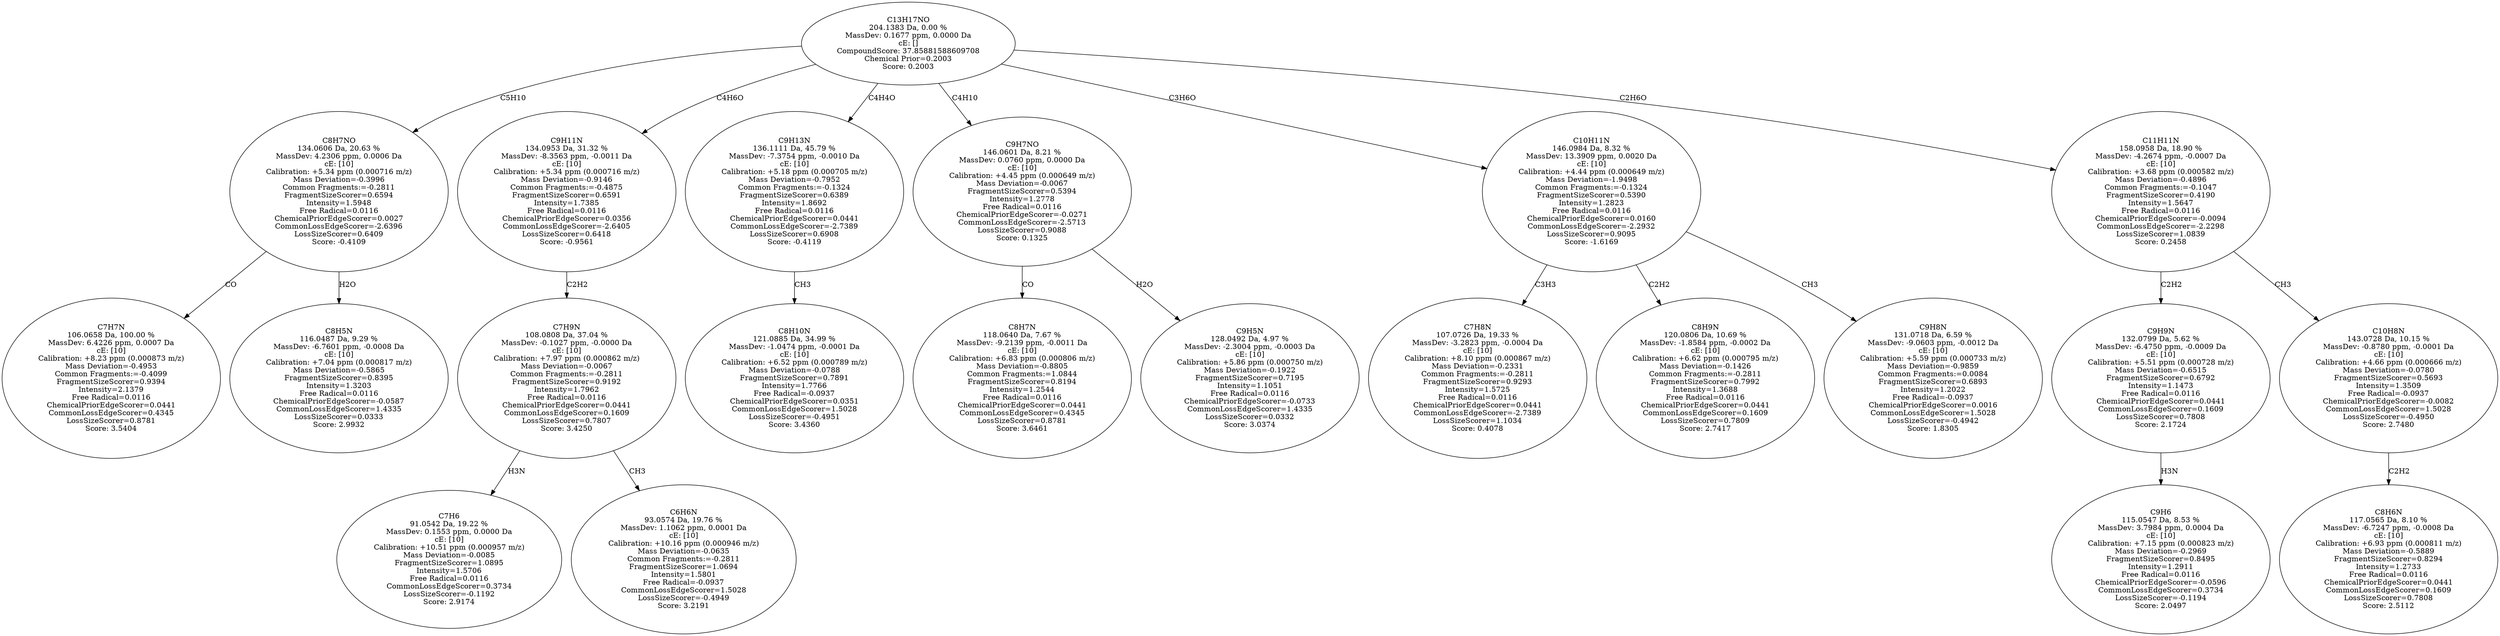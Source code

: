 strict digraph {
v1 [label="C7H7N\n106.0658 Da, 100.00 %\nMassDev: 6.4226 ppm, 0.0007 Da\ncE: [10]\nCalibration: +8.23 ppm (0.000873 m/z)\nMass Deviation=-0.4953\nCommon Fragments:=-0.4099\nFragmentSizeScorer=0.9394\nIntensity=2.1379\nFree Radical=0.0116\nChemicalPriorEdgeScorer=0.0441\nCommonLossEdgeScorer=0.4345\nLossSizeScorer=0.8781\nScore: 3.5404"];
v2 [label="C8H5N\n116.0487 Da, 9.29 %\nMassDev: -6.7601 ppm, -0.0008 Da\ncE: [10]\nCalibration: +7.04 ppm (0.000817 m/z)\nMass Deviation=-0.5865\nFragmentSizeScorer=0.8395\nIntensity=1.3203\nFree Radical=0.0116\nChemicalPriorEdgeScorer=-0.0587\nCommonLossEdgeScorer=1.4335\nLossSizeScorer=0.0333\nScore: 2.9932"];
v3 [label="C8H7NO\n134.0606 Da, 20.63 %\nMassDev: 4.2306 ppm, 0.0006 Da\ncE: [10]\nCalibration: +5.34 ppm (0.000716 m/z)\nMass Deviation=-0.3996\nCommon Fragments:=-0.2811\nFragmentSizeScorer=0.6594\nIntensity=1.5948\nFree Radical=0.0116\nChemicalPriorEdgeScorer=0.0027\nCommonLossEdgeScorer=-2.6396\nLossSizeScorer=0.6409\nScore: -0.4109"];
v4 [label="C7H6\n91.0542 Da, 19.22 %\nMassDev: 0.1553 ppm, 0.0000 Da\ncE: [10]\nCalibration: +10.51 ppm (0.000957 m/z)\nMass Deviation=-0.0085\nFragmentSizeScorer=1.0895\nIntensity=1.5706\nFree Radical=0.0116\nCommonLossEdgeScorer=0.3734\nLossSizeScorer=-0.1192\nScore: 2.9174"];
v5 [label="C6H6N\n93.0574 Da, 19.76 %\nMassDev: 1.1062 ppm, 0.0001 Da\ncE: [10]\nCalibration: +10.16 ppm (0.000946 m/z)\nMass Deviation=-0.0635\nCommon Fragments:=-0.2811\nFragmentSizeScorer=1.0694\nIntensity=1.5801\nFree Radical=-0.0937\nCommonLossEdgeScorer=1.5028\nLossSizeScorer=-0.4949\nScore: 3.2191"];
v6 [label="C7H9N\n108.0808 Da, 37.04 %\nMassDev: -0.1027 ppm, -0.0000 Da\ncE: [10]\nCalibration: +7.97 ppm (0.000862 m/z)\nMass Deviation=-0.0067\nCommon Fragments:=-0.2811\nFragmentSizeScorer=0.9192\nIntensity=1.7962\nFree Radical=0.0116\nChemicalPriorEdgeScorer=0.0441\nCommonLossEdgeScorer=0.1609\nLossSizeScorer=0.7807\nScore: 3.4250"];
v7 [label="C9H11N\n134.0953 Da, 31.32 %\nMassDev: -8.3563 ppm, -0.0011 Da\ncE: [10]\nCalibration: +5.34 ppm (0.000716 m/z)\nMass Deviation=-0.9146\nCommon Fragments:=-0.4875\nFragmentSizeScorer=0.6591\nIntensity=1.7385\nFree Radical=0.0116\nChemicalPriorEdgeScorer=0.0356\nCommonLossEdgeScorer=-2.6405\nLossSizeScorer=0.6418\nScore: -0.9561"];
v8 [label="C8H10N\n121.0885 Da, 34.99 %\nMassDev: -1.0474 ppm, -0.0001 Da\ncE: [10]\nCalibration: +6.52 ppm (0.000789 m/z)\nMass Deviation=-0.0788\nFragmentSizeScorer=0.7891\nIntensity=1.7766\nFree Radical=-0.0937\nChemicalPriorEdgeScorer=0.0351\nCommonLossEdgeScorer=1.5028\nLossSizeScorer=-0.4951\nScore: 3.4360"];
v9 [label="C9H13N\n136.1111 Da, 45.79 %\nMassDev: -7.3754 ppm, -0.0010 Da\ncE: [10]\nCalibration: +5.18 ppm (0.000705 m/z)\nMass Deviation=-0.7952\nCommon Fragments:=-0.1324\nFragmentSizeScorer=0.6389\nIntensity=1.8692\nFree Radical=0.0116\nChemicalPriorEdgeScorer=0.0441\nCommonLossEdgeScorer=-2.7389\nLossSizeScorer=0.6908\nScore: -0.4119"];
v10 [label="C8H7N\n118.0640 Da, 7.67 %\nMassDev: -9.2139 ppm, -0.0011 Da\ncE: [10]\nCalibration: +6.83 ppm (0.000806 m/z)\nMass Deviation=-0.8805\nCommon Fragments:=1.0844\nFragmentSizeScorer=0.8194\nIntensity=1.2544\nFree Radical=0.0116\nChemicalPriorEdgeScorer=0.0441\nCommonLossEdgeScorer=0.4345\nLossSizeScorer=0.8781\nScore: 3.6461"];
v11 [label="C9H5N\n128.0492 Da, 4.97 %\nMassDev: -2.3004 ppm, -0.0003 Da\ncE: [10]\nCalibration: +5.86 ppm (0.000750 m/z)\nMass Deviation=-0.1922\nFragmentSizeScorer=0.7195\nIntensity=1.1051\nFree Radical=0.0116\nChemicalPriorEdgeScorer=-0.0733\nCommonLossEdgeScorer=1.4335\nLossSizeScorer=0.0332\nScore: 3.0374"];
v12 [label="C9H7NO\n146.0601 Da, 8.21 %\nMassDev: 0.0760 ppm, 0.0000 Da\ncE: [10]\nCalibration: +4.45 ppm (0.000649 m/z)\nMass Deviation=-0.0067\nFragmentSizeScorer=0.5394\nIntensity=1.2778\nFree Radical=0.0116\nChemicalPriorEdgeScorer=-0.0271\nCommonLossEdgeScorer=-2.5713\nLossSizeScorer=0.9088\nScore: 0.1325"];
v13 [label="C7H8N\n107.0726 Da, 19.33 %\nMassDev: -3.2823 ppm, -0.0004 Da\ncE: [10]\nCalibration: +8.10 ppm (0.000867 m/z)\nMass Deviation=-0.2331\nCommon Fragments:=-0.2811\nFragmentSizeScorer=0.9293\nIntensity=1.5725\nFree Radical=0.0116\nChemicalPriorEdgeScorer=0.0441\nCommonLossEdgeScorer=-2.7389\nLossSizeScorer=1.1034\nScore: 0.4078"];
v14 [label="C8H9N\n120.0806 Da, 10.69 %\nMassDev: -1.8584 ppm, -0.0002 Da\ncE: [10]\nCalibration: +6.62 ppm (0.000795 m/z)\nMass Deviation=-0.1426\nCommon Fragments:=-0.2811\nFragmentSizeScorer=0.7992\nIntensity=1.3688\nFree Radical=0.0116\nChemicalPriorEdgeScorer=0.0441\nCommonLossEdgeScorer=0.1609\nLossSizeScorer=0.7809\nScore: 2.7417"];
v15 [label="C9H8N\n131.0718 Da, 6.59 %\nMassDev: -9.0603 ppm, -0.0012 Da\ncE: [10]\nCalibration: +5.59 ppm (0.000733 m/z)\nMass Deviation=-0.9859\nCommon Fragments:=0.0084\nFragmentSizeScorer=0.6893\nIntensity=1.2022\nFree Radical=-0.0937\nChemicalPriorEdgeScorer=0.0016\nCommonLossEdgeScorer=1.5028\nLossSizeScorer=-0.4942\nScore: 1.8305"];
v16 [label="C10H11N\n146.0984 Da, 8.32 %\nMassDev: 13.3909 ppm, 0.0020 Da\ncE: [10]\nCalibration: +4.44 ppm (0.000649 m/z)\nMass Deviation=-1.9498\nCommon Fragments:=-0.1324\nFragmentSizeScorer=0.5390\nIntensity=1.2823\nFree Radical=0.0116\nChemicalPriorEdgeScorer=0.0160\nCommonLossEdgeScorer=-2.2932\nLossSizeScorer=0.9095\nScore: -1.6169"];
v17 [label="C9H6\n115.0547 Da, 8.53 %\nMassDev: 3.7984 ppm, 0.0004 Da\ncE: [10]\nCalibration: +7.15 ppm (0.000823 m/z)\nMass Deviation=-0.2969\nFragmentSizeScorer=0.8495\nIntensity=1.2911\nFree Radical=0.0116\nChemicalPriorEdgeScorer=-0.0596\nCommonLossEdgeScorer=0.3734\nLossSizeScorer=-0.1194\nScore: 2.0497"];
v18 [label="C9H9N\n132.0799 Da, 5.62 %\nMassDev: -6.4750 ppm, -0.0009 Da\ncE: [10]\nCalibration: +5.51 ppm (0.000728 m/z)\nMass Deviation=-0.6515\nFragmentSizeScorer=0.6792\nIntensity=1.1473\nFree Radical=0.0116\nChemicalPriorEdgeScorer=0.0441\nCommonLossEdgeScorer=0.1609\nLossSizeScorer=0.7808\nScore: 2.1724"];
v19 [label="C8H6N\n117.0565 Da, 8.10 %\nMassDev: -6.7247 ppm, -0.0008 Da\ncE: [10]\nCalibration: +6.93 ppm (0.000811 m/z)\nMass Deviation=-0.5889\nFragmentSizeScorer=0.8294\nIntensity=1.2733\nFree Radical=0.0116\nChemicalPriorEdgeScorer=0.0441\nCommonLossEdgeScorer=0.1609\nLossSizeScorer=0.7808\nScore: 2.5112"];
v20 [label="C10H8N\n143.0728 Da, 10.15 %\nMassDev: -0.8780 ppm, -0.0001 Da\ncE: [10]\nCalibration: +4.66 ppm (0.000666 m/z)\nMass Deviation=-0.0780\nFragmentSizeScorer=0.5693\nIntensity=1.3509\nFree Radical=-0.0937\nChemicalPriorEdgeScorer=-0.0082\nCommonLossEdgeScorer=1.5028\nLossSizeScorer=-0.4950\nScore: 2.7480"];
v21 [label="C11H11N\n158.0958 Da, 18.90 %\nMassDev: -4.2674 ppm, -0.0007 Da\ncE: [10]\nCalibration: +3.68 ppm (0.000582 m/z)\nMass Deviation=-0.4896\nCommon Fragments:=-0.1047\nFragmentSizeScorer=0.4190\nIntensity=1.5647\nFree Radical=0.0116\nChemicalPriorEdgeScorer=-0.0094\nCommonLossEdgeScorer=-2.2298\nLossSizeScorer=1.0839\nScore: 0.2458"];
v22 [label="C13H17NO\n204.1383 Da, 0.00 %\nMassDev: 0.1677 ppm, 0.0000 Da\ncE: []\nCompoundScore: 37.85881588609708\nChemical Prior=0.2003\nScore: 0.2003"];
v3 -> v1 [label="CO"];
v3 -> v2 [label="H2O"];
v22 -> v3 [label="C5H10"];
v6 -> v4 [label="H3N"];
v6 -> v5 [label="CH3"];
v7 -> v6 [label="C2H2"];
v22 -> v7 [label="C4H6O"];
v9 -> v8 [label="CH3"];
v22 -> v9 [label="C4H4O"];
v12 -> v10 [label="CO"];
v12 -> v11 [label="H2O"];
v22 -> v12 [label="C4H10"];
v16 -> v13 [label="C3H3"];
v16 -> v14 [label="C2H2"];
v16 -> v15 [label="CH3"];
v22 -> v16 [label="C3H6O"];
v18 -> v17 [label="H3N"];
v21 -> v18 [label="C2H2"];
v20 -> v19 [label="C2H2"];
v21 -> v20 [label="CH3"];
v22 -> v21 [label="C2H6O"];
}